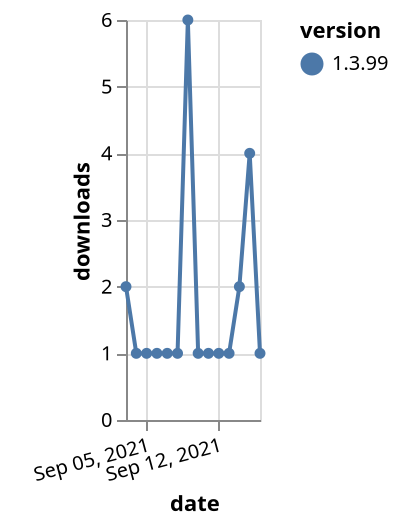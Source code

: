 {"$schema": "https://vega.github.io/schema/vega-lite/v5.json", "description": "A simple bar chart with embedded data.", "data": {"values": [{"date": "2021-09-03", "total": 534, "delta": 2, "version": "1.3.99"}, {"date": "2021-09-04", "total": 535, "delta": 1, "version": "1.3.99"}, {"date": "2021-09-05", "total": 536, "delta": 1, "version": "1.3.99"}, {"date": "2021-09-06", "total": 537, "delta": 1, "version": "1.3.99"}, {"date": "2021-09-07", "total": 538, "delta": 1, "version": "1.3.99"}, {"date": "2021-09-08", "total": 539, "delta": 1, "version": "1.3.99"}, {"date": "2021-09-09", "total": 545, "delta": 6, "version": "1.3.99"}, {"date": "2021-09-10", "total": 546, "delta": 1, "version": "1.3.99"}, {"date": "2021-09-11", "total": 547, "delta": 1, "version": "1.3.99"}, {"date": "2021-09-12", "total": 548, "delta": 1, "version": "1.3.99"}, {"date": "2021-09-13", "total": 549, "delta": 1, "version": "1.3.99"}, {"date": "2021-09-14", "total": 551, "delta": 2, "version": "1.3.99"}, {"date": "2021-09-15", "total": 555, "delta": 4, "version": "1.3.99"}, {"date": "2021-09-16", "total": 556, "delta": 1, "version": "1.3.99"}]}, "width": "container", "mark": {"type": "line", "point": {"filled": true}}, "encoding": {"x": {"field": "date", "type": "temporal", "timeUnit": "yearmonthdate", "title": "date", "axis": {"labelAngle": -15}}, "y": {"field": "delta", "type": "quantitative", "title": "downloads"}, "color": {"field": "version", "type": "nominal"}, "tooltip": {"field": "delta"}}}